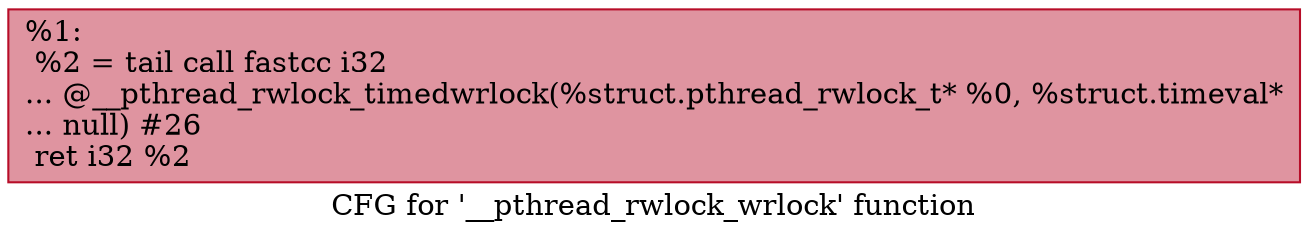 digraph "CFG for '__pthread_rwlock_wrlock' function" {
	label="CFG for '__pthread_rwlock_wrlock' function";

	Node0x24c0eb0 [shape=record,color="#b70d28ff", style=filled, fillcolor="#b70d2870",label="{%1:\l  %2 = tail call fastcc i32\l... @__pthread_rwlock_timedwrlock(%struct.pthread_rwlock_t* %0, %struct.timeval*\l... null) #26\l  ret i32 %2\l}"];
}
